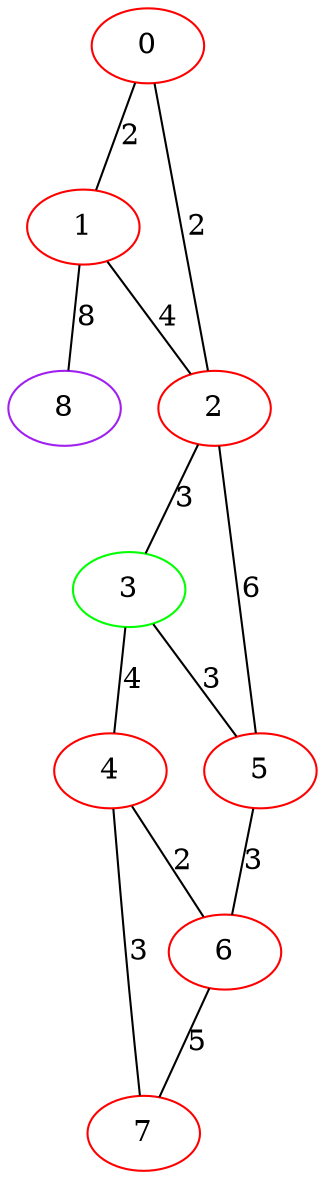 graph "" {
0 [color=red, weight=1];
1 [color=red, weight=1];
2 [color=red, weight=1];
3 [color=green, weight=2];
4 [color=red, weight=1];
5 [color=red, weight=1];
6 [color=red, weight=1];
7 [color=red, weight=1];
8 [color=purple, weight=4];
0 -- 1  [key=0, label=2];
0 -- 2  [key=0, label=2];
1 -- 8  [key=0, label=8];
1 -- 2  [key=0, label=4];
2 -- 3  [key=0, label=3];
2 -- 5  [key=0, label=6];
3 -- 4  [key=0, label=4];
3 -- 5  [key=0, label=3];
4 -- 6  [key=0, label=2];
4 -- 7  [key=0, label=3];
5 -- 6  [key=0, label=3];
6 -- 7  [key=0, label=5];
}
